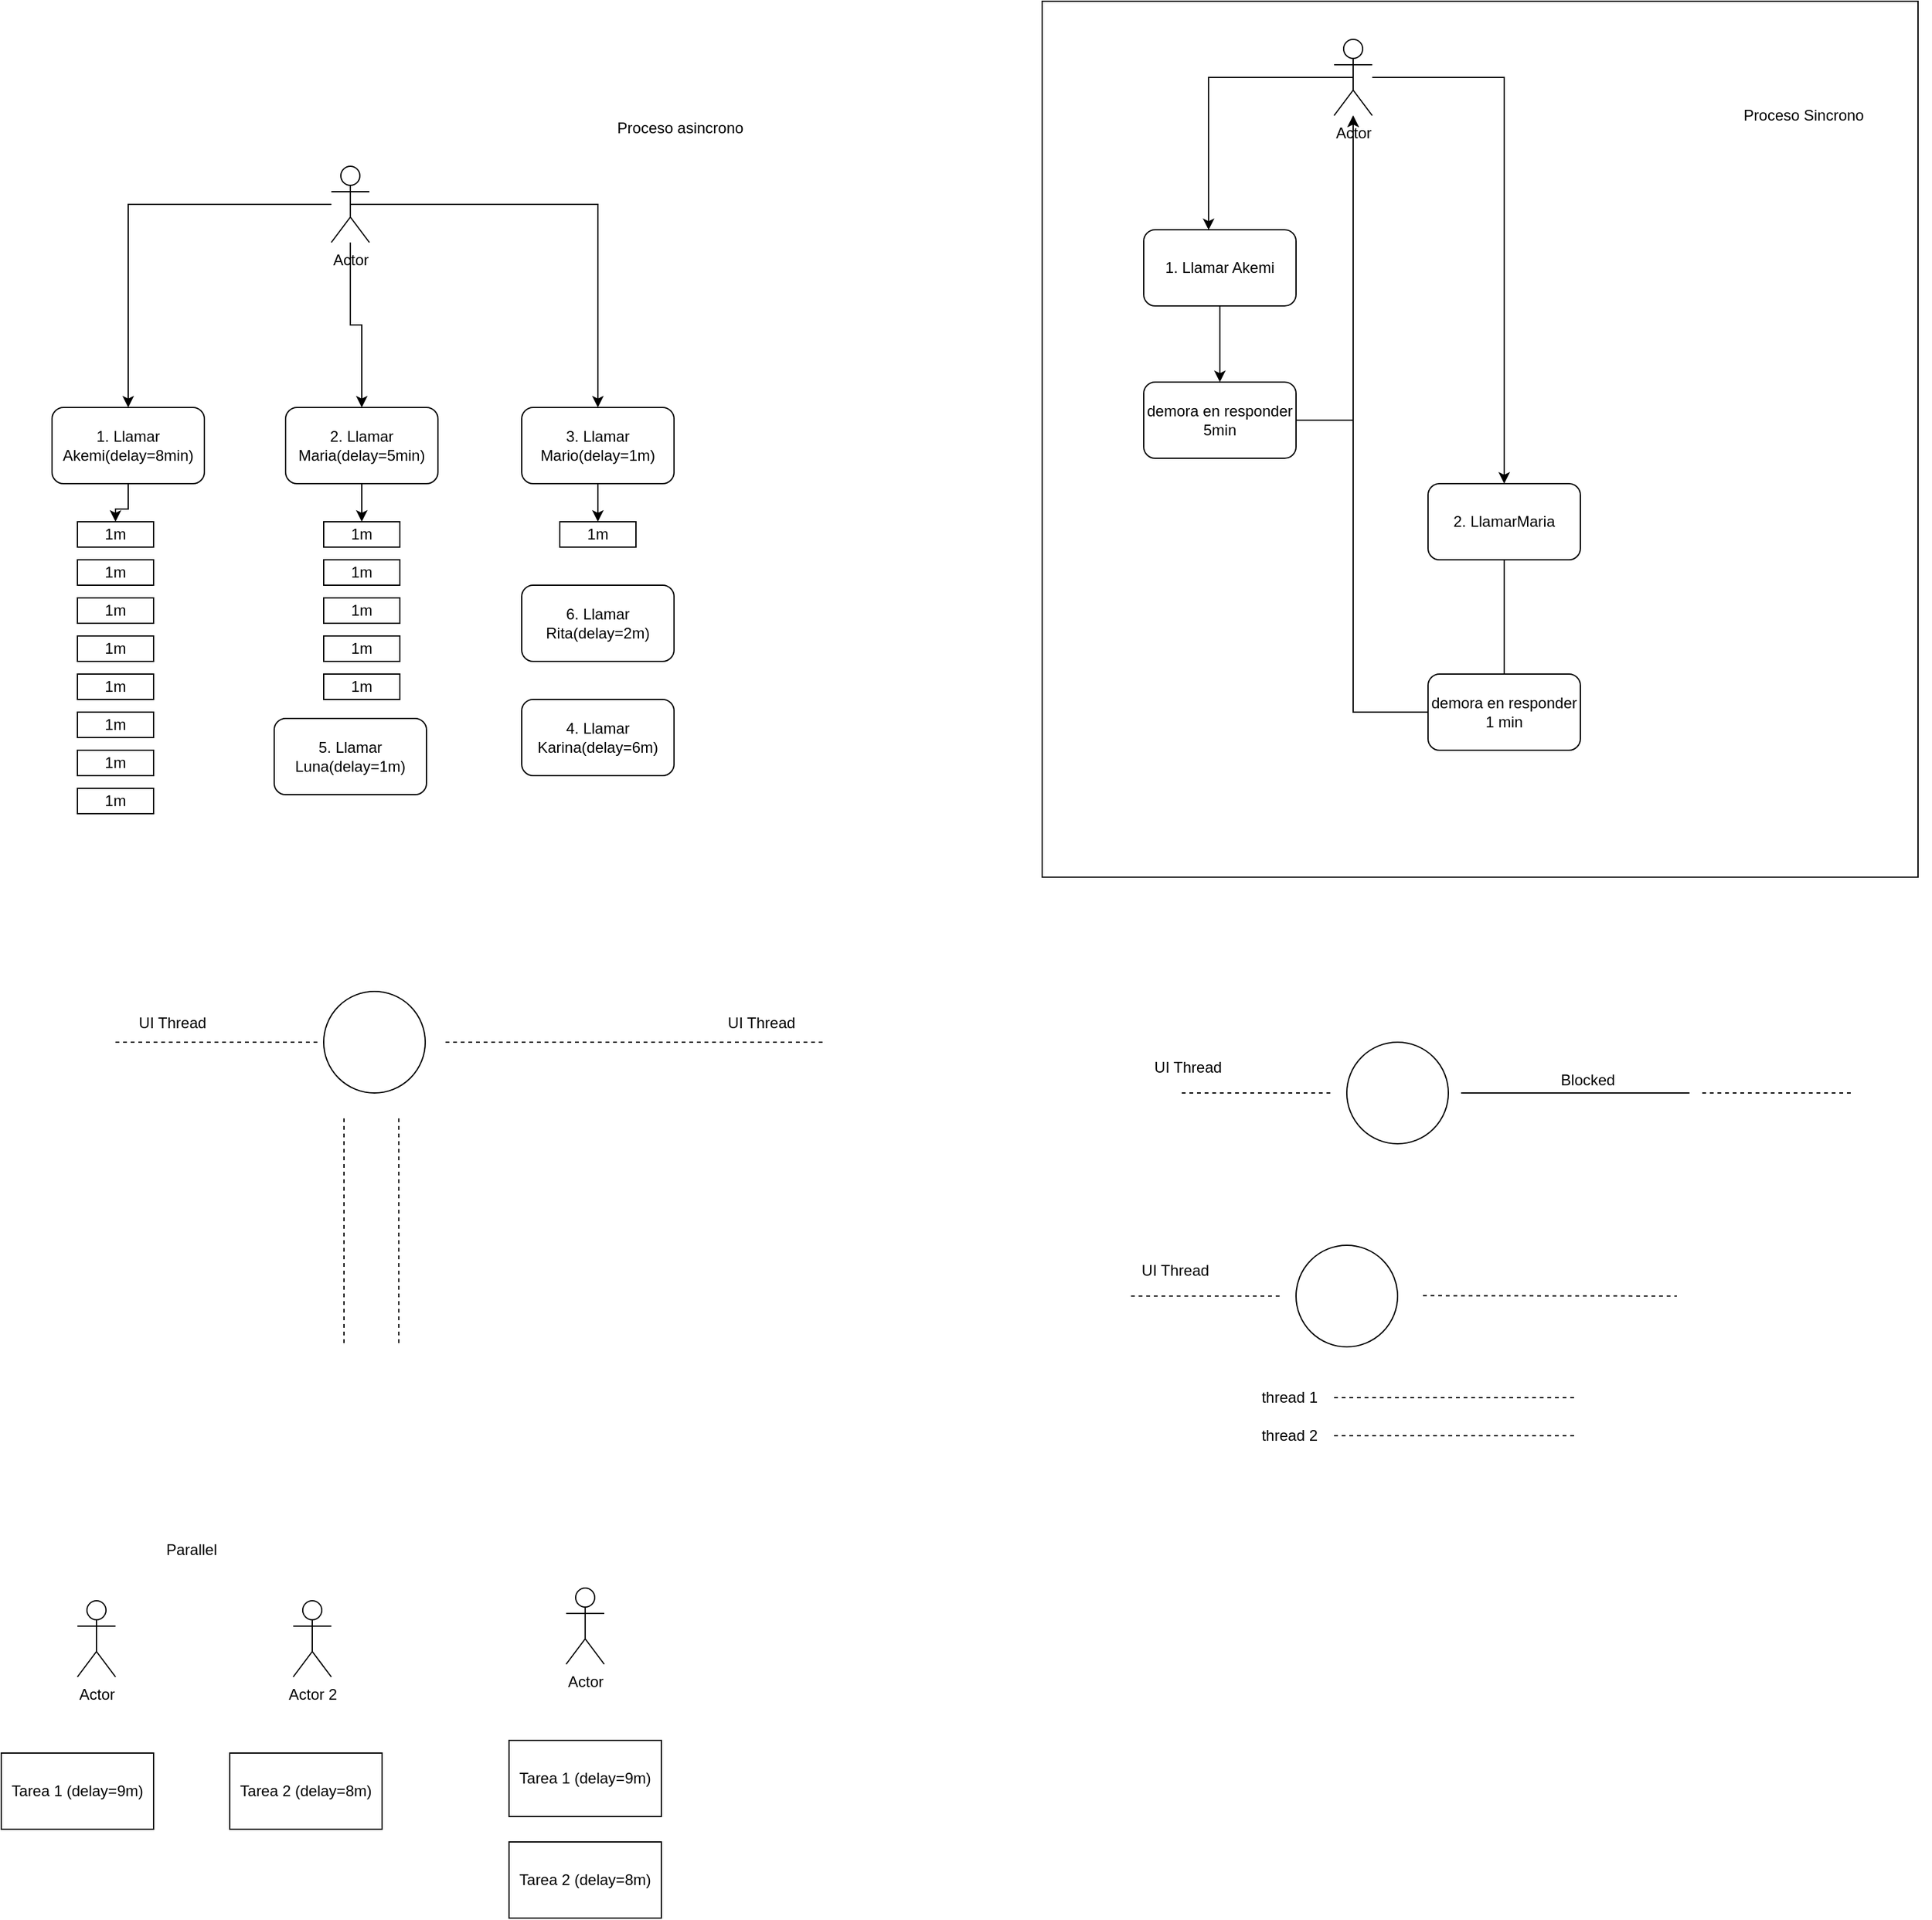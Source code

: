 <mxfile version="14.2.4" type="embed">
    <diagram id="QALcs_qn3upE3pgBHGHh" name="Page-1">
        <mxGraphModel dx="793" dy="594" grid="1" gridSize="10" guides="1" tooltips="1" connect="1" arrows="1" fold="1" page="1" pageScale="1" pageWidth="827" pageHeight="1169" math="0" shadow="0">
            <root>
                <mxCell id="0"/>
                <mxCell id="1" parent="0"/>
                <mxCell id="15" value="" style="whiteSpace=wrap;html=1;aspect=fixed;" parent="1" vertex="1">
                    <mxGeometry x="890" y="20" width="690" height="690" as="geometry"/>
                </mxCell>
                <mxCell id="37" style="edgeStyle=orthogonalEdgeStyle;rounded=0;orthogonalLoop=1;jettySize=auto;html=1;entryX=0.5;entryY=0;entryDx=0;entryDy=0;" parent="1" source="14" target="33" edge="1">
                    <mxGeometry relative="1" as="geometry"/>
                </mxCell>
                <mxCell id="38" style="edgeStyle=orthogonalEdgeStyle;rounded=0;orthogonalLoop=1;jettySize=auto;html=1;entryX=0.5;entryY=0;entryDx=0;entryDy=0;" parent="1" source="14" target="34" edge="1">
                    <mxGeometry relative="1" as="geometry"/>
                </mxCell>
                <mxCell id="14" value="Actor" style="shape=umlActor;verticalLabelPosition=bottom;verticalAlign=top;html=1;outlineConnect=0;" parent="1" vertex="1">
                    <mxGeometry x="330" y="150" width="30" height="60" as="geometry"/>
                </mxCell>
                <mxCell id="16" style="edgeStyle=orthogonalEdgeStyle;rounded=0;orthogonalLoop=1;jettySize=auto;html=1;" parent="1" source="17" edge="1">
                    <mxGeometry relative="1" as="geometry">
                        <mxPoint x="1030" y="320" as="targetPoint"/>
                    </mxGeometry>
                </mxCell>
                <mxCell id="17" value="1. Llamar Akemi" style="rounded=1;whiteSpace=wrap;html=1;" parent="1" vertex="1">
                    <mxGeometry x="970" y="200" width="120" height="60" as="geometry"/>
                </mxCell>
                <mxCell id="18" style="edgeStyle=orthogonalEdgeStyle;rounded=0;orthogonalLoop=1;jettySize=auto;html=1;" parent="1" source="19" target="24" edge="1">
                    <mxGeometry relative="1" as="geometry"/>
                </mxCell>
                <mxCell id="19" value="demora en responder 5min" style="rounded=1;whiteSpace=wrap;html=1;" parent="1" vertex="1">
                    <mxGeometry x="970" y="320" width="120" height="60" as="geometry"/>
                </mxCell>
                <mxCell id="20" style="edgeStyle=orthogonalEdgeStyle;rounded=0;orthogonalLoop=1;jettySize=auto;html=1;" parent="1" source="21" edge="1">
                    <mxGeometry relative="1" as="geometry">
                        <mxPoint x="1254.0" y="560" as="targetPoint"/>
                    </mxGeometry>
                </mxCell>
                <mxCell id="21" value="2. LlamarMaria" style="rounded=1;whiteSpace=wrap;html=1;" parent="1" vertex="1">
                    <mxGeometry x="1194" y="400" width="120" height="60" as="geometry"/>
                </mxCell>
                <mxCell id="22" style="edgeStyle=orthogonalEdgeStyle;rounded=0;orthogonalLoop=1;jettySize=auto;html=1;exitX=0.5;exitY=0.5;exitDx=0;exitDy=0;exitPerimeter=0;entryX=0.426;entryY=0.003;entryDx=0;entryDy=0;entryPerimeter=0;" parent="1" source="24" target="17" edge="1">
                    <mxGeometry relative="1" as="geometry"/>
                </mxCell>
                <mxCell id="23" style="edgeStyle=orthogonalEdgeStyle;rounded=0;orthogonalLoop=1;jettySize=auto;html=1;" parent="1" source="24" target="21" edge="1">
                    <mxGeometry relative="1" as="geometry"/>
                </mxCell>
                <mxCell id="24" value="Actor" style="shape=umlActor;verticalLabelPosition=bottom;verticalAlign=top;html=1;outlineConnect=0;" parent="1" vertex="1">
                    <mxGeometry x="1120" y="50" width="30" height="60" as="geometry"/>
                </mxCell>
                <mxCell id="25" value="Proceso Sincrono&lt;br&gt;" style="text;html=1;strokeColor=none;fillColor=none;align=center;verticalAlign=middle;whiteSpace=wrap;rounded=0;" parent="1" vertex="1">
                    <mxGeometry x="1390" y="100" width="200" height="20" as="geometry"/>
                </mxCell>
                <mxCell id="26" style="edgeStyle=orthogonalEdgeStyle;rounded=0;orthogonalLoop=1;jettySize=auto;html=1;" parent="1" source="27" target="24" edge="1">
                    <mxGeometry relative="1" as="geometry"/>
                </mxCell>
                <mxCell id="27" value="demora en responder 1 min" style="rounded=1;whiteSpace=wrap;html=1;" parent="1" vertex="1">
                    <mxGeometry x="1194" y="550" width="120" height="60" as="geometry"/>
                </mxCell>
                <mxCell id="29" value="Proceso asincrono" style="text;html=1;strokeColor=none;fillColor=none;align=center;verticalAlign=middle;whiteSpace=wrap;rounded=0;" parent="1" vertex="1">
                    <mxGeometry x="470" y="110" width="270" height="20" as="geometry"/>
                </mxCell>
                <mxCell id="32" style="edgeStyle=orthogonalEdgeStyle;rounded=0;orthogonalLoop=1;jettySize=auto;html=1;exitX=0.5;exitY=0.5;exitDx=0;exitDy=0;exitPerimeter=0;entryX=0.5;entryY=0;entryDx=0;entryDy=0;" parent="1" source="14" target="35" edge="1">
                    <mxGeometry relative="1" as="geometry"/>
                </mxCell>
                <mxCell id="65" style="edgeStyle=orthogonalEdgeStyle;rounded=0;orthogonalLoop=1;jettySize=auto;html=1;" parent="1" source="33" target="39" edge="1">
                    <mxGeometry relative="1" as="geometry"/>
                </mxCell>
                <mxCell id="33" value="1. Llamar Akemi(delay=8min)" style="rounded=1;whiteSpace=wrap;html=1;" parent="1" vertex="1">
                    <mxGeometry x="110" y="340" width="120" height="60" as="geometry"/>
                </mxCell>
                <mxCell id="66" style="edgeStyle=orthogonalEdgeStyle;rounded=0;orthogonalLoop=1;jettySize=auto;html=1;entryX=0.5;entryY=0;entryDx=0;entryDy=0;" parent="1" source="34" target="47" edge="1">
                    <mxGeometry relative="1" as="geometry"/>
                </mxCell>
                <mxCell id="34" value="2. Llamar Maria(delay=5min)" style="rounded=1;whiteSpace=wrap;html=1;" parent="1" vertex="1">
                    <mxGeometry x="294" y="340" width="120" height="60" as="geometry"/>
                </mxCell>
                <mxCell id="67" style="edgeStyle=orthogonalEdgeStyle;rounded=0;orthogonalLoop=1;jettySize=auto;html=1;entryX=0.5;entryY=0;entryDx=0;entryDy=0;" parent="1" source="35" target="55" edge="1">
                    <mxGeometry relative="1" as="geometry"/>
                </mxCell>
                <mxCell id="35" value="3. Llamar Mario(delay=1m)" style="rounded=1;whiteSpace=wrap;html=1;" parent="1" vertex="1">
                    <mxGeometry x="480" y="340" width="120" height="60" as="geometry"/>
                </mxCell>
                <mxCell id="39" value="1m" style="rounded=0;whiteSpace=wrap;html=1;" parent="1" vertex="1">
                    <mxGeometry x="130" y="430" width="60" height="20" as="geometry"/>
                </mxCell>
                <mxCell id="40" value="1m" style="rounded=0;whiteSpace=wrap;html=1;" parent="1" vertex="1">
                    <mxGeometry x="130" y="460" width="60" height="20" as="geometry"/>
                </mxCell>
                <mxCell id="41" value="1m" style="rounded=0;whiteSpace=wrap;html=1;" parent="1" vertex="1">
                    <mxGeometry x="130" y="490" width="60" height="20" as="geometry"/>
                </mxCell>
                <mxCell id="42" value="1m" style="rounded=0;whiteSpace=wrap;html=1;" parent="1" vertex="1">
                    <mxGeometry x="130" y="520" width="60" height="20" as="geometry"/>
                </mxCell>
                <mxCell id="43" value="1m" style="rounded=0;whiteSpace=wrap;html=1;" parent="1" vertex="1">
                    <mxGeometry x="130" y="550" width="60" height="20" as="geometry"/>
                </mxCell>
                <mxCell id="44" value="1m" style="rounded=0;whiteSpace=wrap;html=1;" parent="1" vertex="1">
                    <mxGeometry x="130" y="580" width="60" height="20" as="geometry"/>
                </mxCell>
                <mxCell id="45" value="1m" style="rounded=0;whiteSpace=wrap;html=1;" parent="1" vertex="1">
                    <mxGeometry x="130" y="610" width="60" height="20" as="geometry"/>
                </mxCell>
                <mxCell id="46" value="1m" style="rounded=0;whiteSpace=wrap;html=1;" parent="1" vertex="1">
                    <mxGeometry x="130" y="640" width="60" height="20" as="geometry"/>
                </mxCell>
                <mxCell id="47" value="1m" style="rounded=0;whiteSpace=wrap;html=1;" parent="1" vertex="1">
                    <mxGeometry x="324" y="430" width="60" height="20" as="geometry"/>
                </mxCell>
                <mxCell id="48" value="1m" style="rounded=0;whiteSpace=wrap;html=1;" parent="1" vertex="1">
                    <mxGeometry x="324" y="460" width="60" height="20" as="geometry"/>
                </mxCell>
                <mxCell id="49" value="1m" style="rounded=0;whiteSpace=wrap;html=1;" parent="1" vertex="1">
                    <mxGeometry x="324" y="490" width="60" height="20" as="geometry"/>
                </mxCell>
                <mxCell id="50" value="1m" style="rounded=0;whiteSpace=wrap;html=1;" parent="1" vertex="1">
                    <mxGeometry x="324" y="520" width="60" height="20" as="geometry"/>
                </mxCell>
                <mxCell id="51" value="1m" style="rounded=0;whiteSpace=wrap;html=1;" parent="1" vertex="1">
                    <mxGeometry x="324" y="550" width="60" height="20" as="geometry"/>
                </mxCell>
                <mxCell id="55" value="1m" style="rounded=0;whiteSpace=wrap;html=1;" parent="1" vertex="1">
                    <mxGeometry x="510" y="430" width="60" height="20" as="geometry"/>
                </mxCell>
                <mxCell id="68" value="4. Llamar Karina(delay=6m)" style="rounded=1;whiteSpace=wrap;html=1;" parent="1" vertex="1">
                    <mxGeometry x="480" y="570" width="120" height="60" as="geometry"/>
                </mxCell>
                <mxCell id="71" value="6. Llamar Rita(delay=2m)" style="rounded=1;whiteSpace=wrap;html=1;" parent="1" vertex="1">
                    <mxGeometry x="480" y="480" width="120" height="60" as="geometry"/>
                </mxCell>
                <mxCell id="72" value="5. Llamar Luna(delay=1m)" style="rounded=1;whiteSpace=wrap;html=1;" parent="1" vertex="1">
                    <mxGeometry x="285" y="585" width="120" height="60" as="geometry"/>
                </mxCell>
                <mxCell id="73" value="" style="endArrow=none;dashed=1;html=1;" edge="1" parent="1">
                    <mxGeometry width="50" height="50" relative="1" as="geometry">
                        <mxPoint x="160" y="840" as="sourcePoint"/>
                        <mxPoint x="320" y="840" as="targetPoint"/>
                    </mxGeometry>
                </mxCell>
                <mxCell id="74" value="" style="ellipse;whiteSpace=wrap;html=1;aspect=fixed;" vertex="1" parent="1">
                    <mxGeometry x="324" y="800" width="80" height="80" as="geometry"/>
                </mxCell>
                <mxCell id="75" value="" style="endArrow=none;dashed=1;html=1;" edge="1" parent="1">
                    <mxGeometry width="50" height="50" relative="1" as="geometry">
                        <mxPoint x="340" y="900" as="sourcePoint"/>
                        <mxPoint x="340" y="1080" as="targetPoint"/>
                    </mxGeometry>
                </mxCell>
                <mxCell id="76" value="" style="endArrow=none;dashed=1;html=1;" edge="1" parent="1">
                    <mxGeometry width="50" height="50" relative="1" as="geometry">
                        <mxPoint x="383.17" y="900" as="sourcePoint"/>
                        <mxPoint x="383.17" y="1080" as="targetPoint"/>
                    </mxGeometry>
                </mxCell>
                <mxCell id="77" value="" style="endArrow=none;dashed=1;html=1;" edge="1" parent="1">
                    <mxGeometry width="50" height="50" relative="1" as="geometry">
                        <mxPoint x="420" y="840" as="sourcePoint"/>
                        <mxPoint x="720" y="840" as="targetPoint"/>
                    </mxGeometry>
                </mxCell>
                <mxCell id="78" value="" style="endArrow=none;dashed=1;html=1;" edge="1" parent="1">
                    <mxGeometry width="50" height="50" relative="1" as="geometry">
                        <mxPoint x="1000" y="880" as="sourcePoint"/>
                        <mxPoint x="1120" y="880" as="targetPoint"/>
                    </mxGeometry>
                </mxCell>
                <mxCell id="79" value="" style="ellipse;whiteSpace=wrap;html=1;aspect=fixed;" vertex="1" parent="1">
                    <mxGeometry x="1130" y="840" width="80" height="80" as="geometry"/>
                </mxCell>
                <mxCell id="81" value="" style="endArrow=none;html=1;" edge="1" parent="1">
                    <mxGeometry width="50" height="50" relative="1" as="geometry">
                        <mxPoint x="1220" y="880" as="sourcePoint"/>
                        <mxPoint x="1400" y="880" as="targetPoint"/>
                    </mxGeometry>
                </mxCell>
                <mxCell id="82" value="Blocked" style="text;html=1;strokeColor=none;fillColor=none;align=center;verticalAlign=middle;whiteSpace=wrap;rounded=0;" vertex="1" parent="1">
                    <mxGeometry x="1300" y="860" width="40" height="20" as="geometry"/>
                </mxCell>
                <mxCell id="83" value="" style="endArrow=none;dashed=1;html=1;" edge="1" parent="1">
                    <mxGeometry width="50" height="50" relative="1" as="geometry">
                        <mxPoint x="1410" y="880" as="sourcePoint"/>
                        <mxPoint x="1530" y="880" as="targetPoint"/>
                    </mxGeometry>
                </mxCell>
                <mxCell id="84" value="UI Thread" style="text;html=1;strokeColor=none;fillColor=none;align=center;verticalAlign=middle;whiteSpace=wrap;rounded=0;" vertex="1" parent="1">
                    <mxGeometry x="960" y="850" width="90" height="20" as="geometry"/>
                </mxCell>
                <mxCell id="85" value="UI Thread" style="text;html=1;strokeColor=none;fillColor=none;align=center;verticalAlign=middle;whiteSpace=wrap;rounded=0;" vertex="1" parent="1">
                    <mxGeometry x="624" y="815" width="90" height="20" as="geometry"/>
                </mxCell>
                <mxCell id="86" value="UI Thread" style="text;html=1;strokeColor=none;fillColor=none;align=center;verticalAlign=middle;whiteSpace=wrap;rounded=0;" vertex="1" parent="1">
                    <mxGeometry x="160" y="815" width="90" height="20" as="geometry"/>
                </mxCell>
                <mxCell id="87" value="" style="endArrow=none;dashed=1;html=1;" edge="1" parent="1">
                    <mxGeometry width="50" height="50" relative="1" as="geometry">
                        <mxPoint x="960" y="1040" as="sourcePoint"/>
                        <mxPoint x="1080" y="1040" as="targetPoint"/>
                    </mxGeometry>
                </mxCell>
                <mxCell id="88" value="UI Thread" style="text;html=1;strokeColor=none;fillColor=none;align=center;verticalAlign=middle;whiteSpace=wrap;rounded=0;" vertex="1" parent="1">
                    <mxGeometry x="950" y="1010" width="90" height="20" as="geometry"/>
                </mxCell>
                <mxCell id="89" value="" style="ellipse;whiteSpace=wrap;html=1;aspect=fixed;" vertex="1" parent="1">
                    <mxGeometry x="1090" y="1000" width="80" height="80" as="geometry"/>
                </mxCell>
                <mxCell id="90" value="" style="endArrow=none;dashed=1;html=1;" edge="1" parent="1">
                    <mxGeometry width="50" height="50" relative="1" as="geometry">
                        <mxPoint x="1190.0" y="1039.66" as="sourcePoint"/>
                        <mxPoint x="1390" y="1040" as="targetPoint"/>
                    </mxGeometry>
                </mxCell>
                <mxCell id="91" value="" style="endArrow=none;dashed=1;html=1;" edge="1" parent="1">
                    <mxGeometry width="50" height="50" relative="1" as="geometry">
                        <mxPoint x="1120" y="1120" as="sourcePoint"/>
                        <mxPoint x="1310" y="1120" as="targetPoint"/>
                    </mxGeometry>
                </mxCell>
                <mxCell id="92" value="" style="endArrow=none;dashed=1;html=1;" edge="1" parent="1">
                    <mxGeometry width="50" height="50" relative="1" as="geometry">
                        <mxPoint x="1120.0" y="1150" as="sourcePoint"/>
                        <mxPoint x="1310" y="1150" as="targetPoint"/>
                    </mxGeometry>
                </mxCell>
                <mxCell id="93" value="thread 1" style="text;html=1;strokeColor=none;fillColor=none;align=center;verticalAlign=middle;whiteSpace=wrap;rounded=0;" vertex="1" parent="1">
                    <mxGeometry x="1060" y="1110" width="50" height="20" as="geometry"/>
                </mxCell>
                <mxCell id="94" value="thread 2" style="text;html=1;strokeColor=none;fillColor=none;align=center;verticalAlign=middle;whiteSpace=wrap;rounded=0;" vertex="1" parent="1">
                    <mxGeometry x="1060" y="1140" width="50" height="20" as="geometry"/>
                </mxCell>
                <mxCell id="95" value="Actor" style="shape=umlActor;verticalLabelPosition=bottom;verticalAlign=top;html=1;outlineConnect=0;" vertex="1" parent="1">
                    <mxGeometry x="130" y="1280" width="30" height="60" as="geometry"/>
                </mxCell>
                <mxCell id="96" value="Actor 2" style="shape=umlActor;verticalLabelPosition=bottom;verticalAlign=top;html=1;outlineConnect=0;" vertex="1" parent="1">
                    <mxGeometry x="300" y="1280" width="30" height="60" as="geometry"/>
                </mxCell>
                <mxCell id="97" value="Tarea 2 (delay=8m)" style="rounded=0;whiteSpace=wrap;html=1;" vertex="1" parent="1">
                    <mxGeometry x="250" y="1400" width="120" height="60" as="geometry"/>
                </mxCell>
                <mxCell id="99" value="Tarea 1 (delay=9m)" style="rounded=0;whiteSpace=wrap;html=1;" vertex="1" parent="1">
                    <mxGeometry x="70" y="1400" width="120" height="60" as="geometry"/>
                </mxCell>
                <mxCell id="100" value="Parallel" style="text;html=1;strokeColor=none;fillColor=none;align=center;verticalAlign=middle;whiteSpace=wrap;rounded=0;" vertex="1" parent="1">
                    <mxGeometry x="200" y="1230" width="40" height="20" as="geometry"/>
                </mxCell>
                <mxCell id="101" value="Actor" style="shape=umlActor;verticalLabelPosition=bottom;verticalAlign=top;html=1;outlineConnect=0;" vertex="1" parent="1">
                    <mxGeometry x="515" y="1270" width="30" height="60" as="geometry"/>
                </mxCell>
                <mxCell id="103" value="Tarea 2 (delay=8m)" style="rounded=0;whiteSpace=wrap;html=1;" vertex="1" parent="1">
                    <mxGeometry x="470" y="1470" width="120" height="60" as="geometry"/>
                </mxCell>
                <mxCell id="104" value="Tarea 1 (delay=9m)" style="rounded=0;whiteSpace=wrap;html=1;" vertex="1" parent="1">
                    <mxGeometry x="470" y="1390" width="120" height="60" as="geometry"/>
                </mxCell>
            </root>
        </mxGraphModel>
    </diagram>
</mxfile>